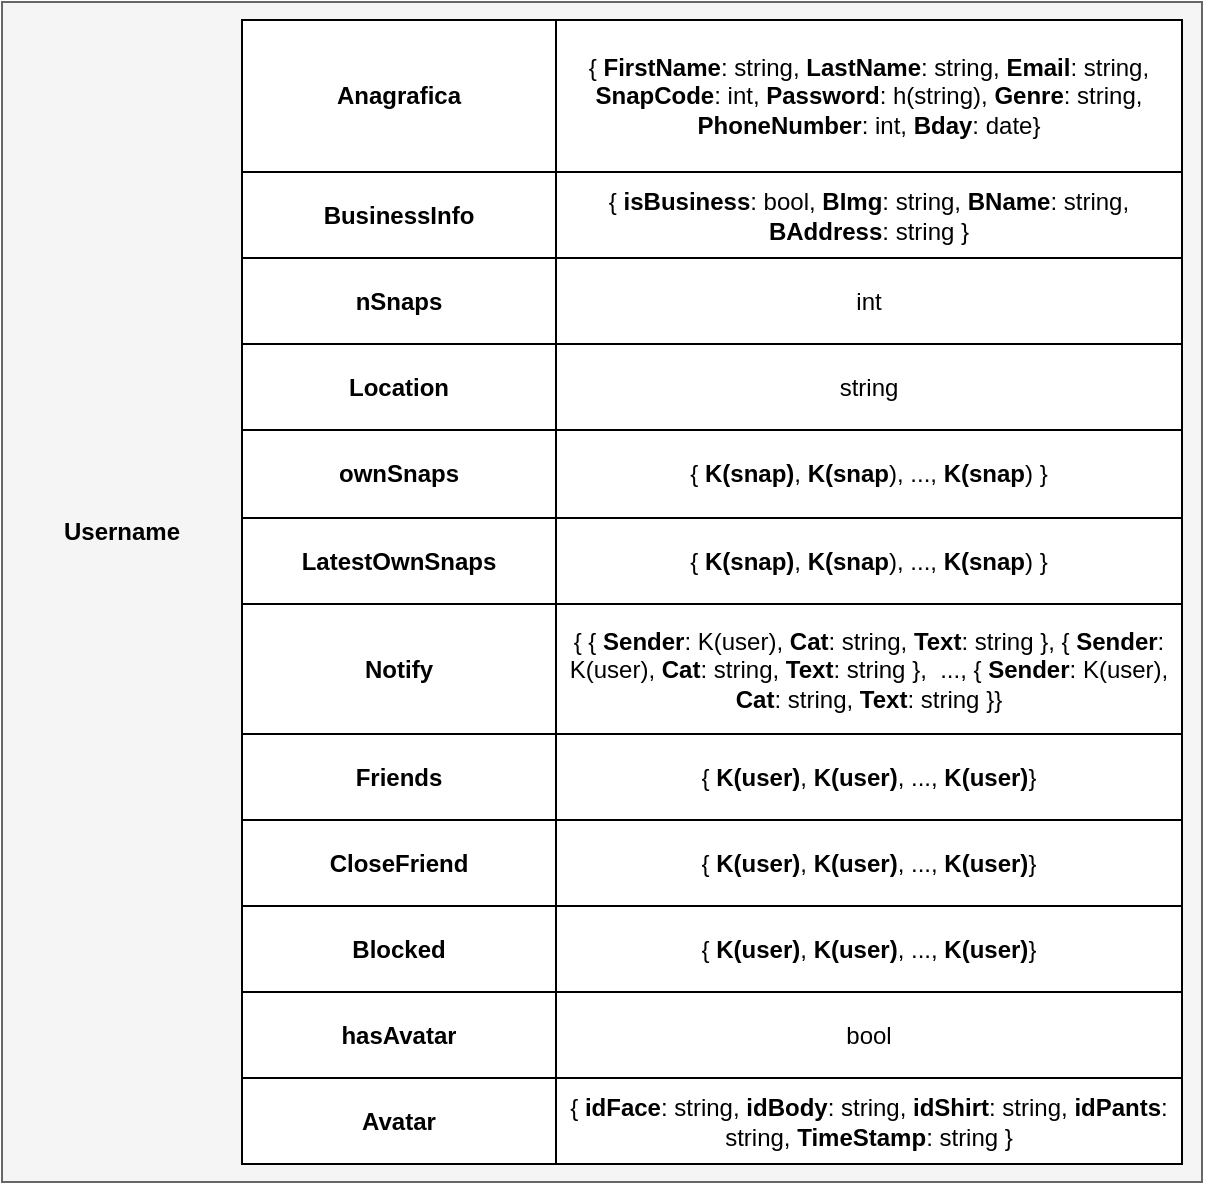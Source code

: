 <mxfile version="22.0.8" type="github">
  <diagram name="Page-1" id="lnG2zAfyn-MAA1SeDjfi">
    <mxGraphModel dx="954" dy="480" grid="1" gridSize="10" guides="1" tooltips="1" connect="1" arrows="1" fold="1" page="1" pageScale="1" pageWidth="1169" pageHeight="827" math="0" shadow="0">
      <root>
        <mxCell id="0" />
        <mxCell id="1" parent="0" />
        <mxCell id="Hmr-0E7K-5ribQI1uCZg-1" value="" style="rounded=0;whiteSpace=wrap;html=1;fillColor=#f5f5f5;fontColor=#333333;strokeColor=#666666;" parent="1" vertex="1">
          <mxGeometry x="290" y="90" width="600" height="590" as="geometry" />
        </mxCell>
        <mxCell id="Hmr-0E7K-5ribQI1uCZg-2" value="&lt;font size=&quot;1&quot;&gt;&lt;b&gt;&lt;font style=&quot;font-size: 12px;&quot;&gt;Username&lt;/font&gt;&lt;/b&gt;&lt;/font&gt;" style="text;html=1;strokeColor=none;fillColor=none;align=center;verticalAlign=middle;whiteSpace=wrap;rounded=0;" parent="1" vertex="1">
          <mxGeometry x="320" y="340" width="60" height="30" as="geometry" />
        </mxCell>
        <mxCell id="Hmr-0E7K-5ribQI1uCZg-3" value="" style="shape=table;startSize=0;container=1;collapsible=0;childLayout=tableLayout;" parent="1" vertex="1">
          <mxGeometry x="410" y="99" width="470" height="572" as="geometry" />
        </mxCell>
        <mxCell id="Hmr-0E7K-5ribQI1uCZg-4" value="" style="shape=tableRow;horizontal=0;startSize=0;swimlaneHead=0;swimlaneBody=0;strokeColor=inherit;top=0;left=0;bottom=0;right=0;collapsible=0;dropTarget=0;fillColor=none;points=[[0,0.5],[1,0.5]];portConstraint=eastwest;" parent="Hmr-0E7K-5ribQI1uCZg-3" vertex="1">
          <mxGeometry width="470" height="76" as="geometry" />
        </mxCell>
        <mxCell id="Hmr-0E7K-5ribQI1uCZg-5" value="&lt;b&gt;Anagrafica&lt;/b&gt;" style="shape=partialRectangle;html=1;whiteSpace=wrap;connectable=0;strokeColor=inherit;overflow=hidden;fillColor=none;top=0;left=0;bottom=0;right=0;pointerEvents=1;" parent="Hmr-0E7K-5ribQI1uCZg-4" vertex="1">
          <mxGeometry width="157" height="76" as="geometry">
            <mxRectangle width="157" height="76" as="alternateBounds" />
          </mxGeometry>
        </mxCell>
        <mxCell id="Hmr-0E7K-5ribQI1uCZg-6" value="{ &lt;b&gt;FirstName&lt;/b&gt;: string, &lt;b&gt;LastName&lt;/b&gt;: string, &lt;b&gt;Email&lt;/b&gt;: string, &lt;b&gt;SnapCode&lt;/b&gt;: int, &lt;b&gt;Password&lt;/b&gt;: h(string), &lt;b&gt;Genre&lt;/b&gt;: string, &lt;b&gt;PhoneNumber&lt;/b&gt;: int, &lt;b&gt;Bday&lt;/b&gt;: date}" style="shape=partialRectangle;html=1;whiteSpace=wrap;connectable=0;strokeColor=inherit;overflow=hidden;fillColor=none;top=0;left=0;bottom=0;right=0;pointerEvents=1;" parent="Hmr-0E7K-5ribQI1uCZg-4" vertex="1">
          <mxGeometry x="157" width="313" height="76" as="geometry">
            <mxRectangle width="313" height="76" as="alternateBounds" />
          </mxGeometry>
        </mxCell>
        <mxCell id="Hmr-0E7K-5ribQI1uCZg-7" value="" style="shape=tableRow;horizontal=0;startSize=0;swimlaneHead=0;swimlaneBody=0;strokeColor=inherit;top=0;left=0;bottom=0;right=0;collapsible=0;dropTarget=0;fillColor=none;points=[[0,0.5],[1,0.5]];portConstraint=eastwest;" parent="Hmr-0E7K-5ribQI1uCZg-3" vertex="1">
          <mxGeometry y="76" width="470" height="43" as="geometry" />
        </mxCell>
        <mxCell id="Hmr-0E7K-5ribQI1uCZg-8" value="&lt;b&gt;BusinessInfo&lt;/b&gt;" style="shape=partialRectangle;html=1;whiteSpace=wrap;connectable=0;strokeColor=inherit;overflow=hidden;fillColor=none;top=0;left=0;bottom=0;right=0;pointerEvents=1;" parent="Hmr-0E7K-5ribQI1uCZg-7" vertex="1">
          <mxGeometry width="157" height="43" as="geometry">
            <mxRectangle width="157" height="43" as="alternateBounds" />
          </mxGeometry>
        </mxCell>
        <mxCell id="Hmr-0E7K-5ribQI1uCZg-9" value="{ &lt;b&gt;isBusiness&lt;/b&gt;: bool, &lt;b&gt;BImg&lt;/b&gt;: string, &lt;b&gt;BName&lt;/b&gt;: string, &lt;b&gt;BAddress&lt;/b&gt;: string }" style="shape=partialRectangle;html=1;whiteSpace=wrap;connectable=0;strokeColor=inherit;overflow=hidden;fillColor=none;top=0;left=0;bottom=0;right=0;pointerEvents=1;" parent="Hmr-0E7K-5ribQI1uCZg-7" vertex="1">
          <mxGeometry x="157" width="313" height="43" as="geometry">
            <mxRectangle width="313" height="43" as="alternateBounds" />
          </mxGeometry>
        </mxCell>
        <mxCell id="Hmr-0E7K-5ribQI1uCZg-10" value="" style="shape=tableRow;horizontal=0;startSize=0;swimlaneHead=0;swimlaneBody=0;strokeColor=inherit;top=0;left=0;bottom=0;right=0;collapsible=0;dropTarget=0;fillColor=none;points=[[0,0.5],[1,0.5]];portConstraint=eastwest;" parent="Hmr-0E7K-5ribQI1uCZg-3" vertex="1">
          <mxGeometry y="119" width="470" height="43" as="geometry" />
        </mxCell>
        <mxCell id="Hmr-0E7K-5ribQI1uCZg-11" value="&lt;b&gt;nSnaps&lt;/b&gt;" style="shape=partialRectangle;html=1;whiteSpace=wrap;connectable=0;strokeColor=inherit;overflow=hidden;fillColor=none;top=0;left=0;bottom=0;right=0;pointerEvents=1;" parent="Hmr-0E7K-5ribQI1uCZg-10" vertex="1">
          <mxGeometry width="157" height="43" as="geometry">
            <mxRectangle width="157" height="43" as="alternateBounds" />
          </mxGeometry>
        </mxCell>
        <mxCell id="Hmr-0E7K-5ribQI1uCZg-12" value="int" style="shape=partialRectangle;html=1;whiteSpace=wrap;connectable=0;strokeColor=inherit;overflow=hidden;fillColor=none;top=0;left=0;bottom=0;right=0;pointerEvents=1;" parent="Hmr-0E7K-5ribQI1uCZg-10" vertex="1">
          <mxGeometry x="157" width="313" height="43" as="geometry">
            <mxRectangle width="313" height="43" as="alternateBounds" />
          </mxGeometry>
        </mxCell>
        <mxCell id="HUB7-UvTnTsKnJ5xQDoR-35" value="" style="shape=tableRow;horizontal=0;startSize=0;swimlaneHead=0;swimlaneBody=0;strokeColor=inherit;top=0;left=0;bottom=0;right=0;collapsible=0;dropTarget=0;fillColor=none;points=[[0,0.5],[1,0.5]];portConstraint=eastwest;" vertex="1" parent="Hmr-0E7K-5ribQI1uCZg-3">
          <mxGeometry y="162" width="470" height="43" as="geometry" />
        </mxCell>
        <mxCell id="HUB7-UvTnTsKnJ5xQDoR-36" value="&lt;b&gt;Location&lt;/b&gt;" style="shape=partialRectangle;html=1;whiteSpace=wrap;connectable=0;strokeColor=inherit;overflow=hidden;fillColor=none;top=0;left=0;bottom=0;right=0;pointerEvents=1;" vertex="1" parent="HUB7-UvTnTsKnJ5xQDoR-35">
          <mxGeometry width="157" height="43" as="geometry">
            <mxRectangle width="157" height="43" as="alternateBounds" />
          </mxGeometry>
        </mxCell>
        <mxCell id="HUB7-UvTnTsKnJ5xQDoR-37" value="string" style="shape=partialRectangle;html=1;whiteSpace=wrap;connectable=0;strokeColor=inherit;overflow=hidden;fillColor=none;top=0;left=0;bottom=0;right=0;pointerEvents=1;" vertex="1" parent="HUB7-UvTnTsKnJ5xQDoR-35">
          <mxGeometry x="157" width="313" height="43" as="geometry">
            <mxRectangle width="313" height="43" as="alternateBounds" />
          </mxGeometry>
        </mxCell>
        <mxCell id="Hmr-0E7K-5ribQI1uCZg-13" value="" style="shape=tableRow;horizontal=0;startSize=0;swimlaneHead=0;swimlaneBody=0;strokeColor=inherit;top=0;left=0;bottom=0;right=0;collapsible=0;dropTarget=0;fillColor=none;points=[[0,0.5],[1,0.5]];portConstraint=eastwest;" parent="Hmr-0E7K-5ribQI1uCZg-3" vertex="1">
          <mxGeometry y="205" width="470" height="44" as="geometry" />
        </mxCell>
        <mxCell id="Hmr-0E7K-5ribQI1uCZg-14" value="&lt;b&gt;ownSnaps&lt;/b&gt;" style="shape=partialRectangle;html=1;whiteSpace=wrap;connectable=0;strokeColor=inherit;overflow=hidden;fillColor=none;top=0;left=0;bottom=0;right=0;pointerEvents=1;" parent="Hmr-0E7K-5ribQI1uCZg-13" vertex="1">
          <mxGeometry width="157" height="44" as="geometry">
            <mxRectangle width="157" height="44" as="alternateBounds" />
          </mxGeometry>
        </mxCell>
        <mxCell id="Hmr-0E7K-5ribQI1uCZg-15" value="{&lt;b&gt; K(snap)&lt;/b&gt;, &lt;b&gt;K(snap&lt;/b&gt;), ..., &lt;b&gt;K(snap&lt;/b&gt;) }" style="shape=partialRectangle;html=1;whiteSpace=wrap;connectable=0;strokeColor=inherit;overflow=hidden;fillColor=none;top=0;left=0;bottom=0;right=0;pointerEvents=1;" parent="Hmr-0E7K-5ribQI1uCZg-13" vertex="1">
          <mxGeometry x="157" width="313" height="44" as="geometry">
            <mxRectangle width="313" height="44" as="alternateBounds" />
          </mxGeometry>
        </mxCell>
        <mxCell id="Hmr-0E7K-5ribQI1uCZg-16" value="" style="shape=tableRow;horizontal=0;startSize=0;swimlaneHead=0;swimlaneBody=0;strokeColor=inherit;top=0;left=0;bottom=0;right=0;collapsible=0;dropTarget=0;fillColor=none;points=[[0,0.5],[1,0.5]];portConstraint=eastwest;" parent="Hmr-0E7K-5ribQI1uCZg-3" vertex="1">
          <mxGeometry y="249" width="470" height="43" as="geometry" />
        </mxCell>
        <mxCell id="Hmr-0E7K-5ribQI1uCZg-17" value="&lt;b&gt;LatestOwnSnaps&lt;/b&gt;" style="shape=partialRectangle;html=1;whiteSpace=wrap;connectable=0;strokeColor=inherit;overflow=hidden;fillColor=none;top=0;left=0;bottom=0;right=0;pointerEvents=1;" parent="Hmr-0E7K-5ribQI1uCZg-16" vertex="1">
          <mxGeometry width="157" height="43" as="geometry">
            <mxRectangle width="157" height="43" as="alternateBounds" />
          </mxGeometry>
        </mxCell>
        <mxCell id="Hmr-0E7K-5ribQI1uCZg-18" value="{&lt;b&gt; K(snap)&lt;/b&gt;, &lt;b&gt;K(snap&lt;/b&gt;), ..., &lt;b&gt;K(snap&lt;/b&gt;) }" style="shape=partialRectangle;html=1;whiteSpace=wrap;connectable=0;strokeColor=inherit;overflow=hidden;fillColor=none;top=0;left=0;bottom=0;right=0;pointerEvents=1;" parent="Hmr-0E7K-5ribQI1uCZg-16" vertex="1">
          <mxGeometry x="157" width="313" height="43" as="geometry">
            <mxRectangle width="313" height="43" as="alternateBounds" />
          </mxGeometry>
        </mxCell>
        <mxCell id="Hmr-0E7K-5ribQI1uCZg-22" value="" style="shape=tableRow;horizontal=0;startSize=0;swimlaneHead=0;swimlaneBody=0;strokeColor=inherit;top=0;left=0;bottom=0;right=0;collapsible=0;dropTarget=0;fillColor=none;points=[[0,0.5],[1,0.5]];portConstraint=eastwest;" parent="Hmr-0E7K-5ribQI1uCZg-3" vertex="1">
          <mxGeometry y="292" width="470" height="65" as="geometry" />
        </mxCell>
        <mxCell id="Hmr-0E7K-5ribQI1uCZg-23" value="&lt;b&gt;Notify&lt;/b&gt;" style="shape=partialRectangle;html=1;whiteSpace=wrap;connectable=0;strokeColor=inherit;overflow=hidden;fillColor=none;top=0;left=0;bottom=0;right=0;pointerEvents=1;" parent="Hmr-0E7K-5ribQI1uCZg-22" vertex="1">
          <mxGeometry width="157" height="65" as="geometry">
            <mxRectangle width="157" height="65" as="alternateBounds" />
          </mxGeometry>
        </mxCell>
        <mxCell id="Hmr-0E7K-5ribQI1uCZg-24" value="{ { &lt;b&gt;Sender&lt;/b&gt;: K(user), &lt;b&gt;Cat&lt;/b&gt;: string, &lt;b&gt;Text&lt;/b&gt;: string },&amp;nbsp;{ &lt;b&gt;Sender&lt;/b&gt;: K(user), &lt;b&gt;Cat&lt;/b&gt;: string, &lt;b&gt;Text&lt;/b&gt;: string },&amp;nbsp; ..., { &lt;b&gt;Sender&lt;/b&gt;: K(user), &lt;b&gt;Cat&lt;/b&gt;: string, &lt;b&gt;Text&lt;/b&gt;: string }}" style="shape=partialRectangle;html=1;whiteSpace=wrap;connectable=0;strokeColor=inherit;overflow=hidden;fillColor=none;top=0;left=0;bottom=0;right=0;pointerEvents=1;" parent="Hmr-0E7K-5ribQI1uCZg-22" vertex="1">
          <mxGeometry x="157" width="313" height="65" as="geometry">
            <mxRectangle width="313" height="65" as="alternateBounds" />
          </mxGeometry>
        </mxCell>
        <mxCell id="Hmr-0E7K-5ribQI1uCZg-25" value="" style="shape=tableRow;horizontal=0;startSize=0;swimlaneHead=0;swimlaneBody=0;strokeColor=inherit;top=0;left=0;bottom=0;right=0;collapsible=0;dropTarget=0;fillColor=none;points=[[0,0.5],[1,0.5]];portConstraint=eastwest;" parent="Hmr-0E7K-5ribQI1uCZg-3" vertex="1">
          <mxGeometry y="357" width="470" height="43" as="geometry" />
        </mxCell>
        <mxCell id="Hmr-0E7K-5ribQI1uCZg-26" value="&lt;b&gt;Friends&lt;/b&gt;" style="shape=partialRectangle;html=1;whiteSpace=wrap;connectable=0;strokeColor=inherit;overflow=hidden;fillColor=none;top=0;left=0;bottom=0;right=0;pointerEvents=1;" parent="Hmr-0E7K-5ribQI1uCZg-25" vertex="1">
          <mxGeometry width="157" height="43" as="geometry">
            <mxRectangle width="157" height="43" as="alternateBounds" />
          </mxGeometry>
        </mxCell>
        <mxCell id="Hmr-0E7K-5ribQI1uCZg-27" value="{ &lt;b&gt;K(user)&lt;/b&gt;, &lt;b&gt;K(user)&lt;/b&gt;, ..., &lt;b&gt;K(user)&lt;/b&gt;}" style="shape=partialRectangle;html=1;whiteSpace=wrap;connectable=0;strokeColor=inherit;overflow=hidden;fillColor=none;top=0;left=0;bottom=0;right=0;pointerEvents=1;" parent="Hmr-0E7K-5ribQI1uCZg-25" vertex="1">
          <mxGeometry x="157" width="313" height="43" as="geometry">
            <mxRectangle width="313" height="43" as="alternateBounds" />
          </mxGeometry>
        </mxCell>
        <mxCell id="Hmr-0E7K-5ribQI1uCZg-28" value="" style="shape=tableRow;horizontal=0;startSize=0;swimlaneHead=0;swimlaneBody=0;strokeColor=inherit;top=0;left=0;bottom=0;right=0;collapsible=0;dropTarget=0;fillColor=none;points=[[0,0.5],[1,0.5]];portConstraint=eastwest;" parent="Hmr-0E7K-5ribQI1uCZg-3" vertex="1">
          <mxGeometry y="400" width="470" height="43" as="geometry" />
        </mxCell>
        <mxCell id="Hmr-0E7K-5ribQI1uCZg-29" value="&lt;b&gt;CloseFriend&lt;/b&gt;" style="shape=partialRectangle;html=1;whiteSpace=wrap;connectable=0;strokeColor=inherit;overflow=hidden;fillColor=none;top=0;left=0;bottom=0;right=0;pointerEvents=1;" parent="Hmr-0E7K-5ribQI1uCZg-28" vertex="1">
          <mxGeometry width="157" height="43" as="geometry">
            <mxRectangle width="157" height="43" as="alternateBounds" />
          </mxGeometry>
        </mxCell>
        <mxCell id="Hmr-0E7K-5ribQI1uCZg-30" value="{ &lt;b&gt;K(user)&lt;/b&gt;, &lt;b&gt;K(user)&lt;/b&gt;, ..., &lt;b&gt;K(user)&lt;/b&gt;}" style="shape=partialRectangle;html=1;whiteSpace=wrap;connectable=0;strokeColor=inherit;overflow=hidden;fillColor=none;top=0;left=0;bottom=0;right=0;pointerEvents=1;" parent="Hmr-0E7K-5ribQI1uCZg-28" vertex="1">
          <mxGeometry x="157" width="313" height="43" as="geometry">
            <mxRectangle width="313" height="43" as="alternateBounds" />
          </mxGeometry>
        </mxCell>
        <mxCell id="Hmr-0E7K-5ribQI1uCZg-65" value="" style="shape=tableRow;horizontal=0;startSize=0;swimlaneHead=0;swimlaneBody=0;strokeColor=inherit;top=0;left=0;bottom=0;right=0;collapsible=0;dropTarget=0;fillColor=none;points=[[0,0.5],[1,0.5]];portConstraint=eastwest;" parent="Hmr-0E7K-5ribQI1uCZg-3" vertex="1">
          <mxGeometry y="443" width="470" height="43" as="geometry" />
        </mxCell>
        <mxCell id="Hmr-0E7K-5ribQI1uCZg-66" value="&lt;b&gt;Blocked&lt;/b&gt;" style="shape=partialRectangle;html=1;whiteSpace=wrap;connectable=0;strokeColor=inherit;overflow=hidden;fillColor=none;top=0;left=0;bottom=0;right=0;pointerEvents=1;" parent="Hmr-0E7K-5ribQI1uCZg-65" vertex="1">
          <mxGeometry width="157" height="43" as="geometry">
            <mxRectangle width="157" height="43" as="alternateBounds" />
          </mxGeometry>
        </mxCell>
        <mxCell id="Hmr-0E7K-5ribQI1uCZg-67" value="{ &lt;b&gt;K(user)&lt;/b&gt;, &lt;b&gt;K(user)&lt;/b&gt;, ..., &lt;b&gt;K(user)&lt;/b&gt;}" style="shape=partialRectangle;html=1;whiteSpace=wrap;connectable=0;strokeColor=inherit;overflow=hidden;fillColor=none;top=0;left=0;bottom=0;right=0;pointerEvents=1;" parent="Hmr-0E7K-5ribQI1uCZg-65" vertex="1">
          <mxGeometry x="157" width="313" height="43" as="geometry">
            <mxRectangle width="313" height="43" as="alternateBounds" />
          </mxGeometry>
        </mxCell>
        <mxCell id="Hmr-0E7K-5ribQI1uCZg-19" value="" style="shape=tableRow;horizontal=0;startSize=0;swimlaneHead=0;swimlaneBody=0;strokeColor=inherit;top=0;left=0;bottom=0;right=0;collapsible=0;dropTarget=0;fillColor=none;points=[[0,0.5],[1,0.5]];portConstraint=eastwest;" parent="Hmr-0E7K-5ribQI1uCZg-3" vertex="1">
          <mxGeometry y="486" width="470" height="43" as="geometry" />
        </mxCell>
        <mxCell id="Hmr-0E7K-5ribQI1uCZg-20" value="&lt;b&gt;hasAvatar&lt;/b&gt;" style="shape=partialRectangle;html=1;whiteSpace=wrap;connectable=0;strokeColor=inherit;overflow=hidden;fillColor=none;top=0;left=0;bottom=0;right=0;pointerEvents=1;" parent="Hmr-0E7K-5ribQI1uCZg-19" vertex="1">
          <mxGeometry width="157" height="43" as="geometry">
            <mxRectangle width="157" height="43" as="alternateBounds" />
          </mxGeometry>
        </mxCell>
        <mxCell id="Hmr-0E7K-5ribQI1uCZg-21" value="bool" style="shape=partialRectangle;html=1;whiteSpace=wrap;connectable=0;strokeColor=inherit;overflow=hidden;fillColor=none;top=0;left=0;bottom=0;right=0;pointerEvents=1;" parent="Hmr-0E7K-5ribQI1uCZg-19" vertex="1">
          <mxGeometry x="157" width="313" height="43" as="geometry">
            <mxRectangle width="313" height="43" as="alternateBounds" />
          </mxGeometry>
        </mxCell>
        <mxCell id="Hmr-0E7K-5ribQI1uCZg-68" value="" style="shape=tableRow;horizontal=0;startSize=0;swimlaneHead=0;swimlaneBody=0;strokeColor=inherit;top=0;left=0;bottom=0;right=0;collapsible=0;dropTarget=0;fillColor=none;points=[[0,0.5],[1,0.5]];portConstraint=eastwest;" parent="Hmr-0E7K-5ribQI1uCZg-3" vertex="1">
          <mxGeometry y="529" width="470" height="43" as="geometry" />
        </mxCell>
        <mxCell id="Hmr-0E7K-5ribQI1uCZg-69" value="&lt;b&gt;Avatar&lt;/b&gt;" style="shape=partialRectangle;html=1;whiteSpace=wrap;connectable=0;strokeColor=inherit;overflow=hidden;fillColor=none;top=0;left=0;bottom=0;right=0;pointerEvents=1;" parent="Hmr-0E7K-5ribQI1uCZg-68" vertex="1">
          <mxGeometry width="157" height="43" as="geometry">
            <mxRectangle width="157" height="43" as="alternateBounds" />
          </mxGeometry>
        </mxCell>
        <mxCell id="Hmr-0E7K-5ribQI1uCZg-70" value="{&lt;b&gt; idFace&lt;/b&gt;: string, &lt;b&gt;idBody&lt;/b&gt;: string, &lt;b&gt;idShirt&lt;/b&gt;: string, &lt;b&gt;idPants&lt;/b&gt;: string, &lt;b&gt;TimeStamp&lt;/b&gt;: string }" style="shape=partialRectangle;html=1;whiteSpace=wrap;connectable=0;strokeColor=inherit;overflow=hidden;fillColor=none;top=0;left=0;bottom=0;right=0;pointerEvents=1;" parent="Hmr-0E7K-5ribQI1uCZg-68" vertex="1">
          <mxGeometry x="157" width="313" height="43" as="geometry">
            <mxRectangle width="313" height="43" as="alternateBounds" />
          </mxGeometry>
        </mxCell>
      </root>
    </mxGraphModel>
  </diagram>
</mxfile>
